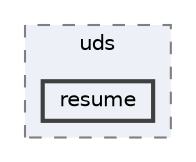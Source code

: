 digraph "resume"
{
 // LATEX_PDF_SIZE
  bgcolor="transparent";
  edge [fontname=Helvetica,fontsize=10,labelfontname=Helvetica,labelfontsize=10];
  node [fontname=Helvetica,fontsize=10,shape=box,height=0.2,width=0.4];
  compound=true
  subgraph clusterdir_705d6592cae36bd5669a85c250f93c3f {
    graph [ bgcolor="#edf0f7", pencolor="grey50", label="uds", fontname=Helvetica,fontsize=10 style="filled,dashed", URL="dir_705d6592cae36bd5669a85c250f93c3f.html",tooltip=""]
  dir_e30e09d1b20f6775acd9adac671dfe2d [label="resume", fillcolor="#edf0f7", color="grey25", style="filled,bold", URL="dir_e30e09d1b20f6775acd9adac671dfe2d.html",tooltip=""];
  }
}
